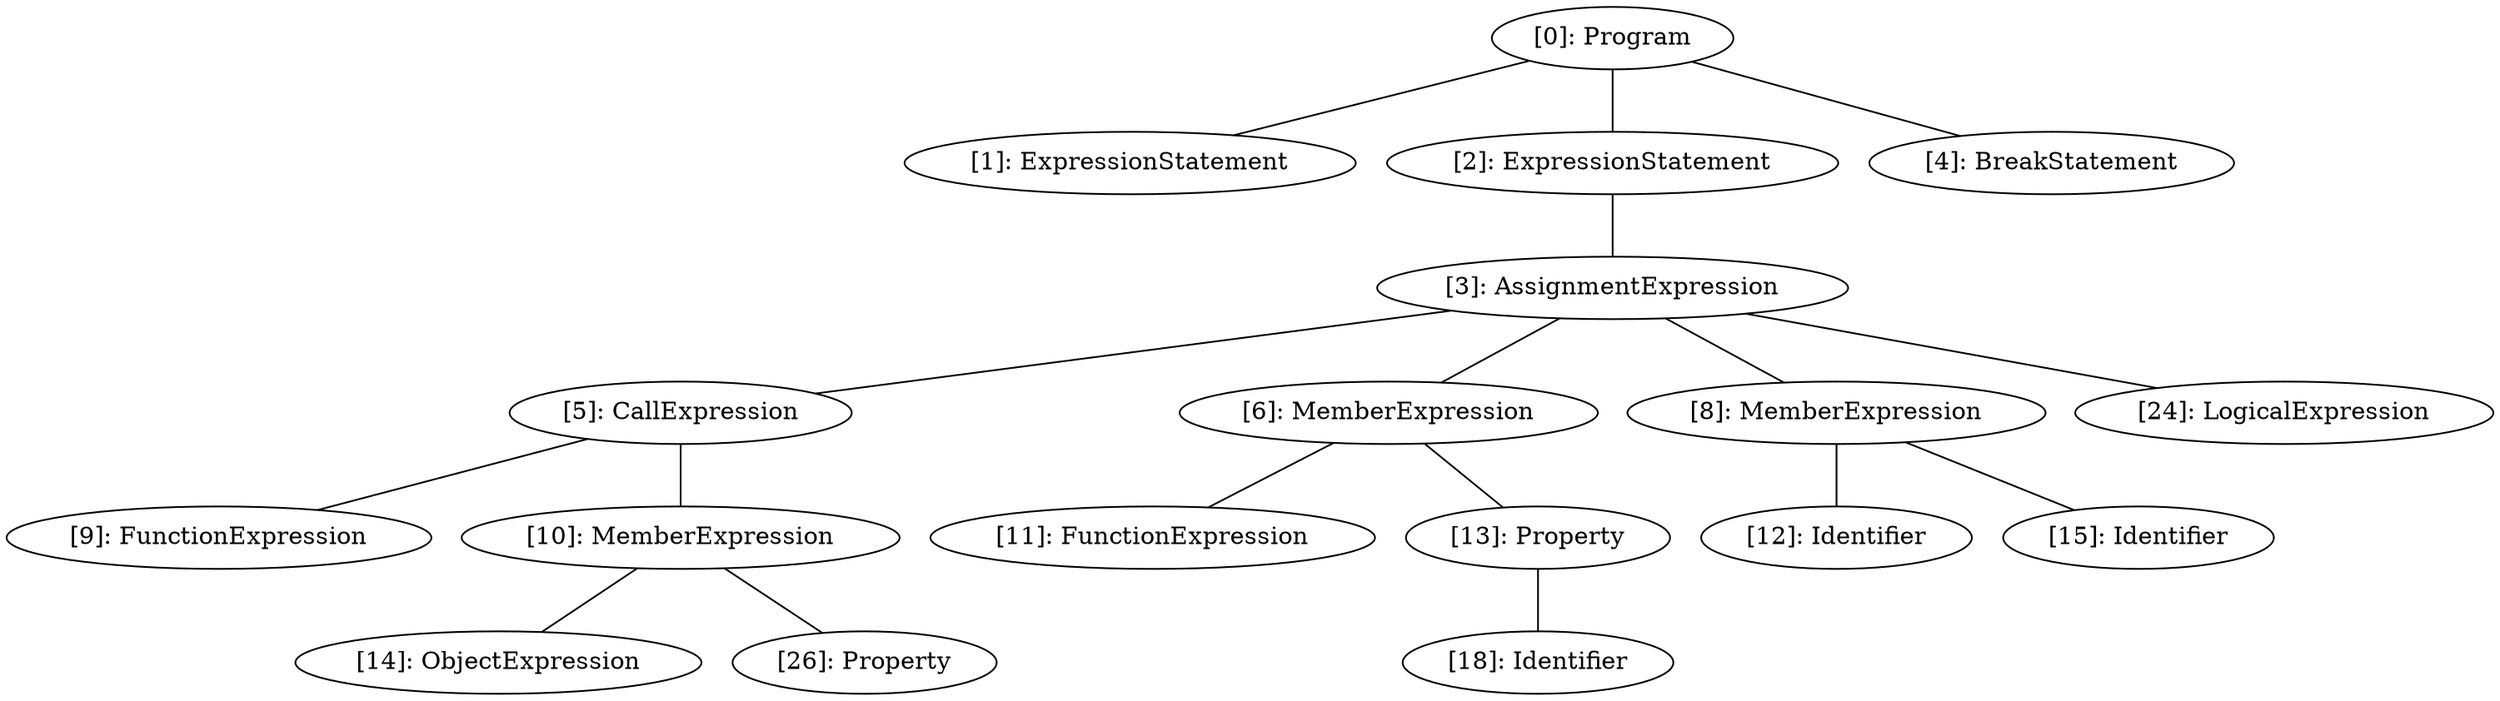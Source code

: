 // Result
graph {
	0 [label="[0]: Program"]
	1 [label="[1]: ExpressionStatement"]
	2 [label="[2]: ExpressionStatement"]
	3 [label="[3]: AssignmentExpression"]
	4 [label="[4]: BreakStatement"]
	5 [label="[5]: CallExpression"]
	6 [label="[6]: MemberExpression"]
	8 [label="[8]: MemberExpression"]
	9 [label="[9]: FunctionExpression"]
	10 [label="[10]: MemberExpression"]
	11 [label="[11]: FunctionExpression"]
	12 [label="[12]: Identifier"]
	13 [label="[13]: Property"]
	14 [label="[14]: ObjectExpression"]
	15 [label="[15]: Identifier"]
	18 [label="[18]: Identifier"]
	24 [label="[24]: LogicalExpression"]
	26 [label="[26]: Property"]
	0 -- 1
	0 -- 2
	0 -- 4
	2 -- 3
	3 -- 5
	3 -- 6
	3 -- 8
	3 -- 24
	5 -- 9
	5 -- 10
	6 -- 11
	6 -- 13
	8 -- 12
	8 -- 15
	10 -- 14
	10 -- 26
	13 -- 18
}
